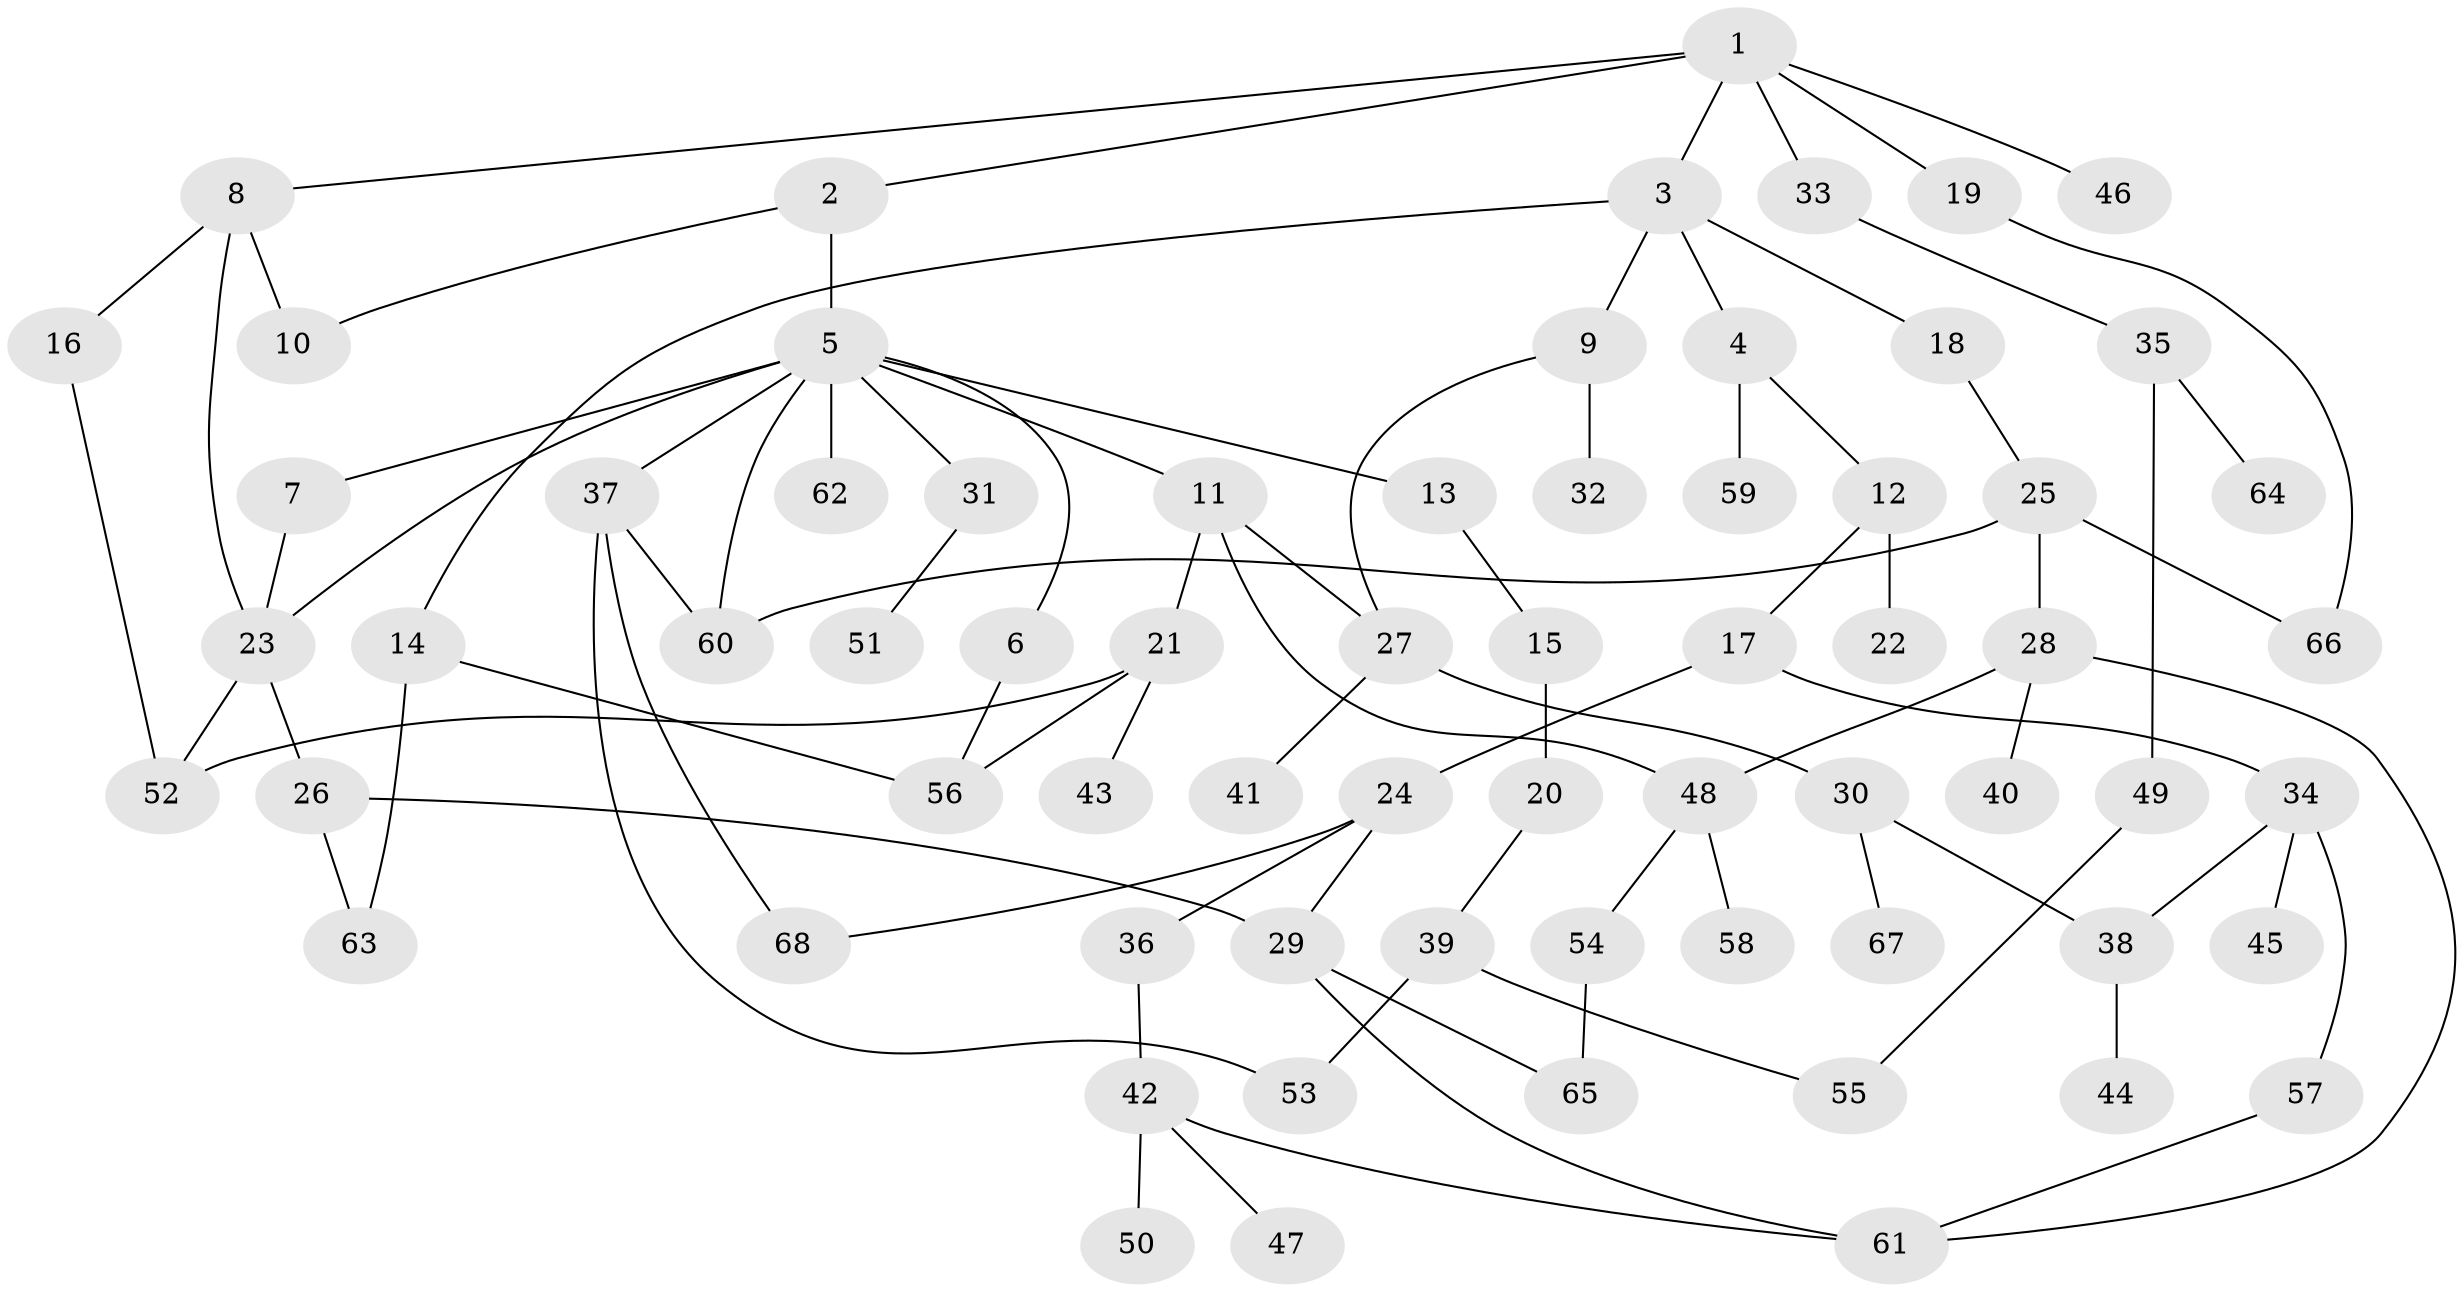 // coarse degree distribution, {1: 0.6, 3: 0.15, 4: 0.05, 2: 0.1, 8: 0.05, 11: 0.05}
// Generated by graph-tools (version 1.1) at 2025/45/03/04/25 21:45:32]
// undirected, 68 vertices, 89 edges
graph export_dot {
graph [start="1"]
  node [color=gray90,style=filled];
  1;
  2;
  3;
  4;
  5;
  6;
  7;
  8;
  9;
  10;
  11;
  12;
  13;
  14;
  15;
  16;
  17;
  18;
  19;
  20;
  21;
  22;
  23;
  24;
  25;
  26;
  27;
  28;
  29;
  30;
  31;
  32;
  33;
  34;
  35;
  36;
  37;
  38;
  39;
  40;
  41;
  42;
  43;
  44;
  45;
  46;
  47;
  48;
  49;
  50;
  51;
  52;
  53;
  54;
  55;
  56;
  57;
  58;
  59;
  60;
  61;
  62;
  63;
  64;
  65;
  66;
  67;
  68;
  1 -- 2;
  1 -- 3;
  1 -- 8;
  1 -- 19;
  1 -- 33;
  1 -- 46;
  2 -- 5;
  2 -- 10;
  3 -- 4;
  3 -- 9;
  3 -- 14;
  3 -- 18;
  4 -- 12;
  4 -- 59;
  5 -- 6;
  5 -- 7;
  5 -- 11;
  5 -- 13;
  5 -- 31;
  5 -- 37;
  5 -- 62;
  5 -- 60;
  5 -- 23;
  6 -- 56;
  7 -- 23;
  8 -- 16;
  8 -- 23;
  8 -- 10;
  9 -- 27;
  9 -- 32;
  11 -- 21;
  11 -- 48;
  11 -- 27;
  12 -- 17;
  12 -- 22;
  13 -- 15;
  14 -- 63;
  14 -- 56;
  15 -- 20;
  16 -- 52;
  17 -- 24;
  17 -- 34;
  18 -- 25;
  19 -- 66;
  20 -- 39;
  21 -- 43;
  21 -- 52;
  21 -- 56;
  23 -- 26;
  23 -- 52;
  24 -- 36;
  24 -- 29;
  24 -- 68;
  25 -- 28;
  25 -- 60;
  25 -- 66;
  26 -- 29;
  26 -- 63;
  27 -- 30;
  27 -- 41;
  28 -- 40;
  28 -- 61;
  28 -- 48;
  29 -- 61;
  29 -- 65;
  30 -- 67;
  30 -- 38;
  31 -- 51;
  33 -- 35;
  34 -- 38;
  34 -- 45;
  34 -- 57;
  35 -- 49;
  35 -- 64;
  36 -- 42;
  37 -- 60;
  37 -- 68;
  37 -- 53;
  38 -- 44;
  39 -- 53;
  39 -- 55;
  42 -- 47;
  42 -- 50;
  42 -- 61;
  48 -- 54;
  48 -- 58;
  49 -- 55;
  54 -- 65;
  57 -- 61;
}
